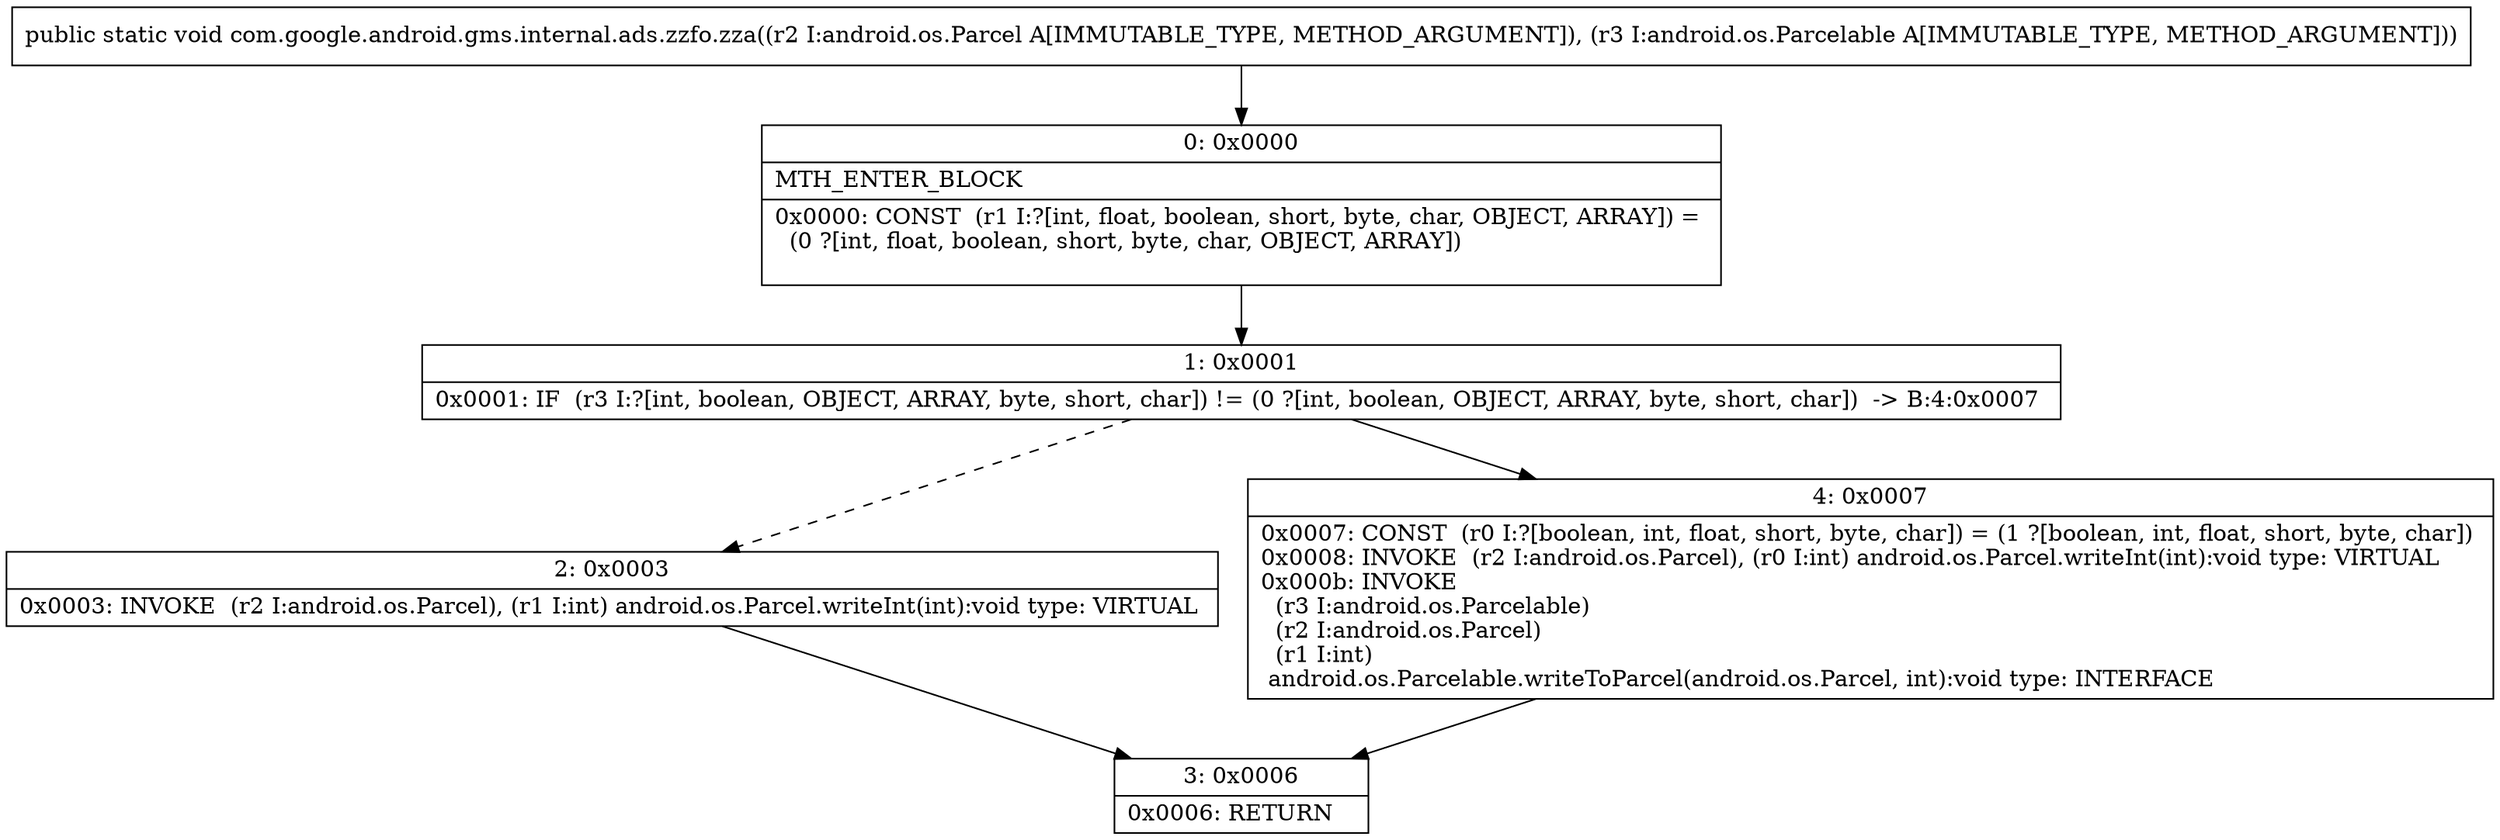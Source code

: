 digraph "CFG forcom.google.android.gms.internal.ads.zzfo.zza(Landroid\/os\/Parcel;Landroid\/os\/Parcelable;)V" {
Node_0 [shape=record,label="{0\:\ 0x0000|MTH_ENTER_BLOCK\l|0x0000: CONST  (r1 I:?[int, float, boolean, short, byte, char, OBJECT, ARRAY]) = \l  (0 ?[int, float, boolean, short, byte, char, OBJECT, ARRAY])\l \l}"];
Node_1 [shape=record,label="{1\:\ 0x0001|0x0001: IF  (r3 I:?[int, boolean, OBJECT, ARRAY, byte, short, char]) != (0 ?[int, boolean, OBJECT, ARRAY, byte, short, char])  \-\> B:4:0x0007 \l}"];
Node_2 [shape=record,label="{2\:\ 0x0003|0x0003: INVOKE  (r2 I:android.os.Parcel), (r1 I:int) android.os.Parcel.writeInt(int):void type: VIRTUAL \l}"];
Node_3 [shape=record,label="{3\:\ 0x0006|0x0006: RETURN   \l}"];
Node_4 [shape=record,label="{4\:\ 0x0007|0x0007: CONST  (r0 I:?[boolean, int, float, short, byte, char]) = (1 ?[boolean, int, float, short, byte, char]) \l0x0008: INVOKE  (r2 I:android.os.Parcel), (r0 I:int) android.os.Parcel.writeInt(int):void type: VIRTUAL \l0x000b: INVOKE  \l  (r3 I:android.os.Parcelable)\l  (r2 I:android.os.Parcel)\l  (r1 I:int)\l android.os.Parcelable.writeToParcel(android.os.Parcel, int):void type: INTERFACE \l}"];
MethodNode[shape=record,label="{public static void com.google.android.gms.internal.ads.zzfo.zza((r2 I:android.os.Parcel A[IMMUTABLE_TYPE, METHOD_ARGUMENT]), (r3 I:android.os.Parcelable A[IMMUTABLE_TYPE, METHOD_ARGUMENT])) }"];
MethodNode -> Node_0;
Node_0 -> Node_1;
Node_1 -> Node_2[style=dashed];
Node_1 -> Node_4;
Node_2 -> Node_3;
Node_4 -> Node_3;
}

